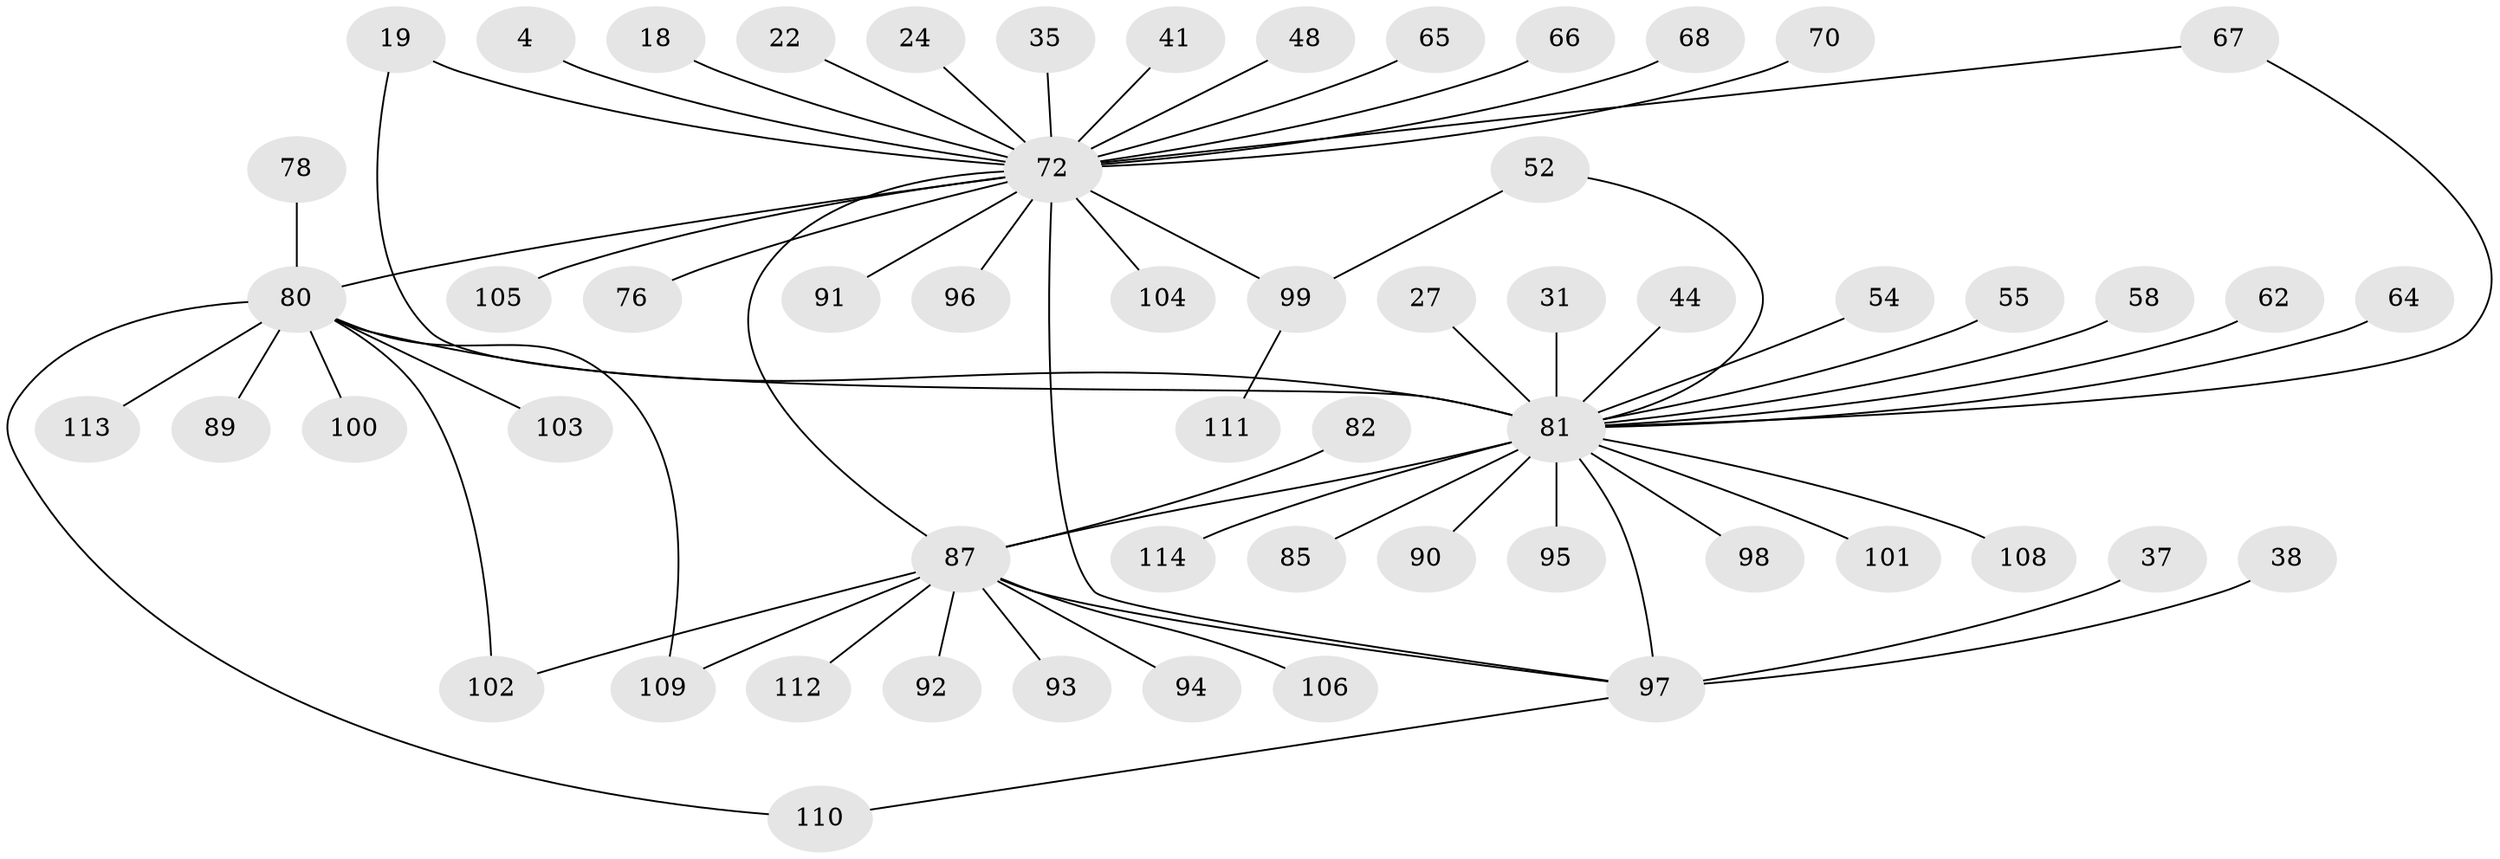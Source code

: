 // original degree distribution, {14: 0.008771929824561403, 7: 0.008771929824561403, 9: 0.03508771929824561, 1: 0.4824561403508772, 16: 0.008771929824561403, 3: 0.12280701754385964, 2: 0.20175438596491227, 6: 0.017543859649122806, 5: 0.03508771929824561, 4: 0.06140350877192982, 10: 0.008771929824561403, 8: 0.008771929824561403}
// Generated by graph-tools (version 1.1) at 2025/46/03/09/25 04:46:57]
// undirected, 57 vertices, 65 edges
graph export_dot {
graph [start="1"]
  node [color=gray90,style=filled];
  4;
  18;
  19;
  22;
  24;
  27 [super="+26"];
  31;
  35 [super="+10"];
  37;
  38;
  41;
  44;
  48;
  52;
  54;
  55;
  58;
  62;
  64;
  65;
  66;
  67 [super="+45"];
  68 [super="+11"];
  70;
  72 [super="+17+63+69+28"];
  76;
  78;
  80 [super="+61+60"];
  81 [super="+21+25+47+56+20+74"];
  82;
  85;
  87 [super="+83+84+73+46+79"];
  89;
  90;
  91 [super="+53"];
  92;
  93;
  94;
  95;
  96;
  97 [super="+16+77+51"];
  98;
  99 [super="+49"];
  100;
  101;
  102;
  103 [super="+12"];
  104 [super="+50"];
  105;
  106;
  108;
  109 [super="+86"];
  110 [super="+107"];
  111;
  112 [super="+88"];
  113 [super="+15"];
  114;
  4 -- 72;
  18 -- 72;
  19 -- 81;
  19 -- 72;
  22 -- 72;
  24 -- 72;
  27 -- 81;
  31 -- 81;
  35 -- 72;
  37 -- 97;
  38 -- 97;
  41 -- 72;
  44 -- 81;
  48 -- 72;
  52 -- 99;
  52 -- 81;
  54 -- 81;
  55 -- 81;
  58 -- 81;
  62 -- 81;
  64 -- 81;
  65 -- 72;
  66 -- 72;
  67 -- 81;
  67 -- 72;
  68 -- 72;
  70 -- 72;
  72 -- 96;
  72 -- 105;
  72 -- 97 [weight=4];
  72 -- 76;
  72 -- 99 [weight=3];
  72 -- 87 [weight=2];
  72 -- 104;
  72 -- 91;
  72 -- 80 [weight=3];
  78 -- 80;
  80 -- 81 [weight=7];
  80 -- 100;
  80 -- 102;
  80 -- 103;
  80 -- 113 [weight=3];
  80 -- 89;
  80 -- 110;
  80 -- 109;
  81 -- 97 [weight=5];
  81 -- 98;
  81 -- 108;
  81 -- 114;
  81 -- 85;
  81 -- 90;
  81 -- 95;
  81 -- 101;
  81 -- 87 [weight=3];
  82 -- 87;
  87 -- 94;
  87 -- 102;
  87 -- 97;
  87 -- 106;
  87 -- 109;
  87 -- 92;
  87 -- 93;
  87 -- 112;
  97 -- 110;
  99 -- 111;
}
